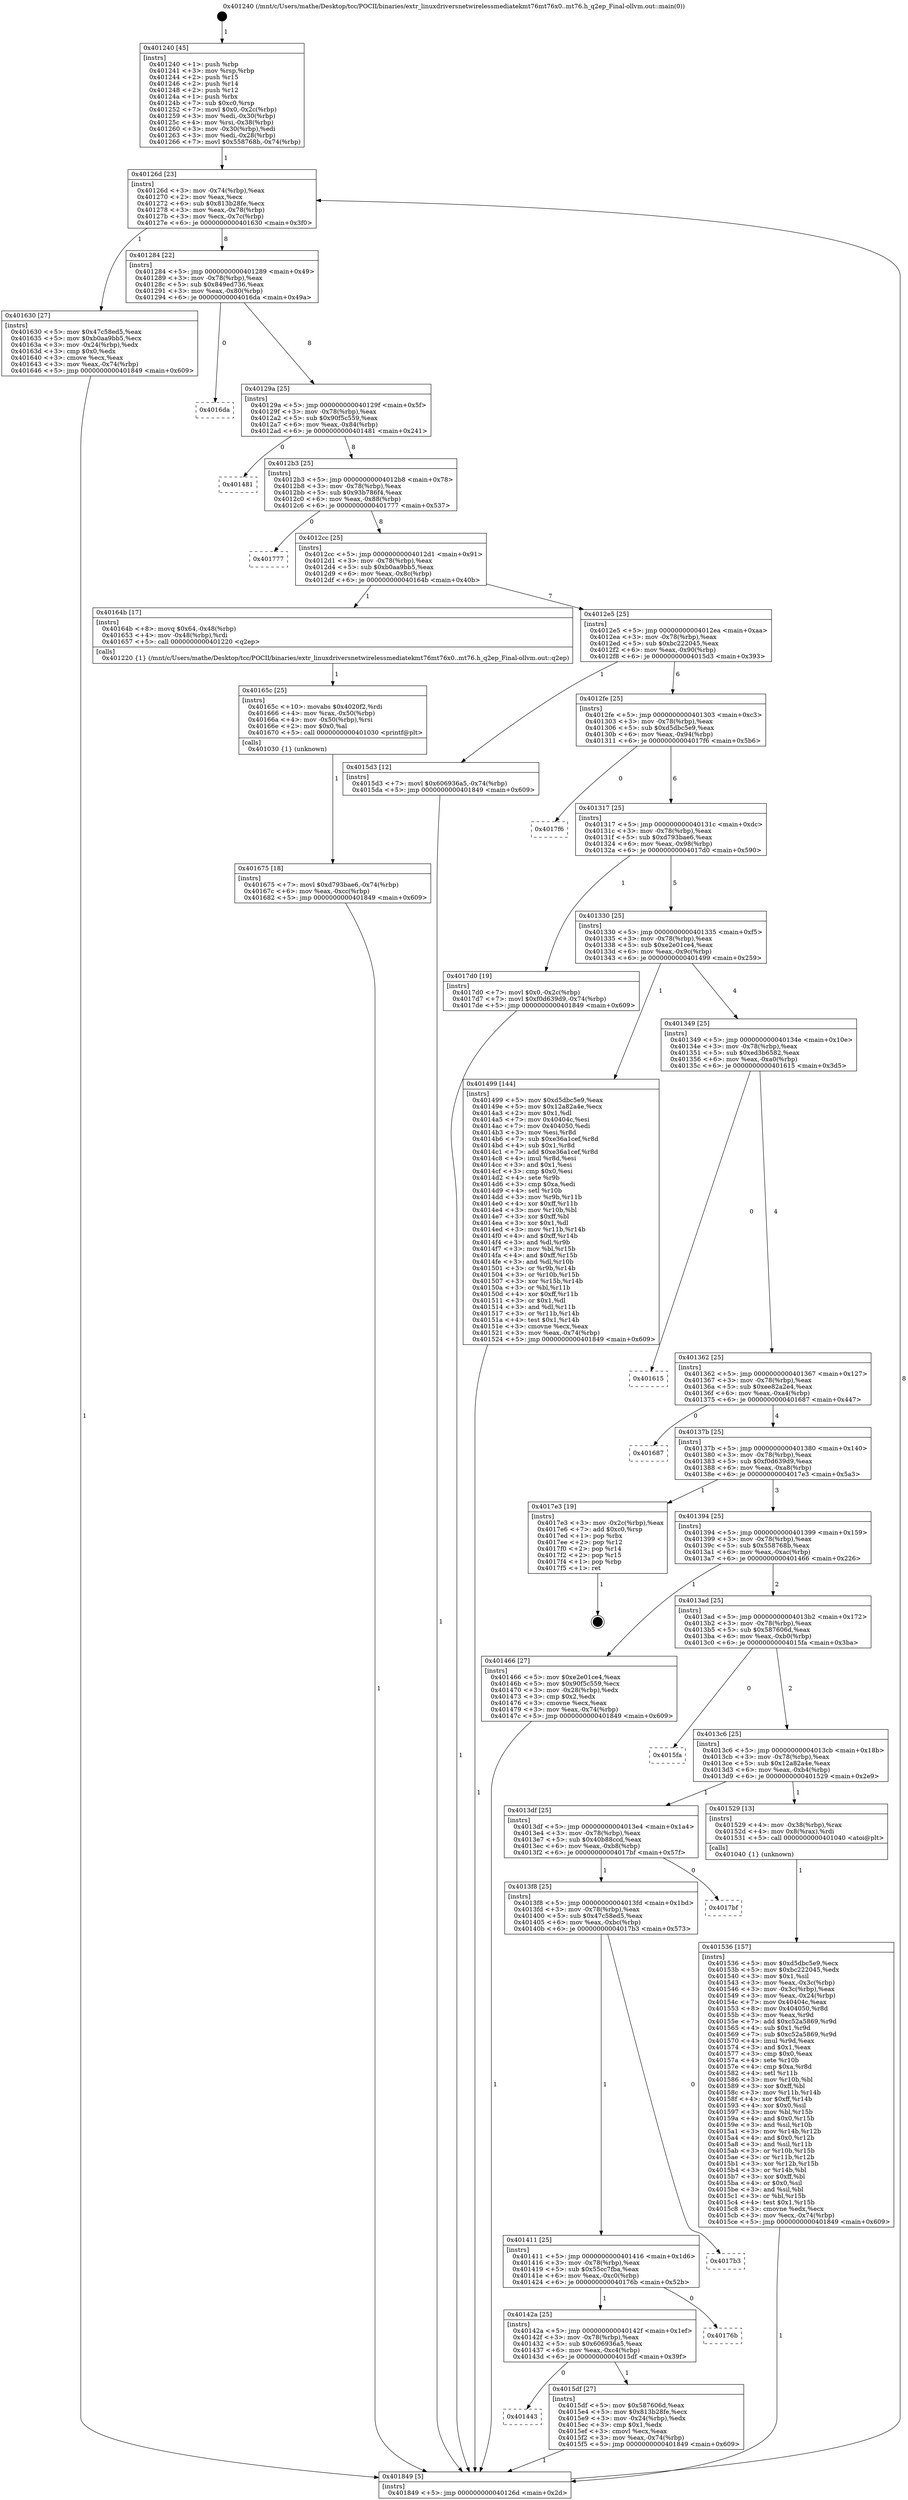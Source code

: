 digraph "0x401240" {
  label = "0x401240 (/mnt/c/Users/mathe/Desktop/tcc/POCII/binaries/extr_linuxdriversnetwirelessmediatekmt76mt76x0..mt76.h_q2ep_Final-ollvm.out::main(0))"
  labelloc = "t"
  node[shape=record]

  Entry [label="",width=0.3,height=0.3,shape=circle,fillcolor=black,style=filled]
  "0x40126d" [label="{
     0x40126d [23]\l
     | [instrs]\l
     &nbsp;&nbsp;0x40126d \<+3\>: mov -0x74(%rbp),%eax\l
     &nbsp;&nbsp;0x401270 \<+2\>: mov %eax,%ecx\l
     &nbsp;&nbsp;0x401272 \<+6\>: sub $0x813b28fe,%ecx\l
     &nbsp;&nbsp;0x401278 \<+3\>: mov %eax,-0x78(%rbp)\l
     &nbsp;&nbsp;0x40127b \<+3\>: mov %ecx,-0x7c(%rbp)\l
     &nbsp;&nbsp;0x40127e \<+6\>: je 0000000000401630 \<main+0x3f0\>\l
  }"]
  "0x401630" [label="{
     0x401630 [27]\l
     | [instrs]\l
     &nbsp;&nbsp;0x401630 \<+5\>: mov $0x47c58ed5,%eax\l
     &nbsp;&nbsp;0x401635 \<+5\>: mov $0xb0aa9bb5,%ecx\l
     &nbsp;&nbsp;0x40163a \<+3\>: mov -0x24(%rbp),%edx\l
     &nbsp;&nbsp;0x40163d \<+3\>: cmp $0x0,%edx\l
     &nbsp;&nbsp;0x401640 \<+3\>: cmove %ecx,%eax\l
     &nbsp;&nbsp;0x401643 \<+3\>: mov %eax,-0x74(%rbp)\l
     &nbsp;&nbsp;0x401646 \<+5\>: jmp 0000000000401849 \<main+0x609\>\l
  }"]
  "0x401284" [label="{
     0x401284 [22]\l
     | [instrs]\l
     &nbsp;&nbsp;0x401284 \<+5\>: jmp 0000000000401289 \<main+0x49\>\l
     &nbsp;&nbsp;0x401289 \<+3\>: mov -0x78(%rbp),%eax\l
     &nbsp;&nbsp;0x40128c \<+5\>: sub $0x849ed736,%eax\l
     &nbsp;&nbsp;0x401291 \<+3\>: mov %eax,-0x80(%rbp)\l
     &nbsp;&nbsp;0x401294 \<+6\>: je 00000000004016da \<main+0x49a\>\l
  }"]
  Exit [label="",width=0.3,height=0.3,shape=circle,fillcolor=black,style=filled,peripheries=2]
  "0x4016da" [label="{
     0x4016da\l
  }", style=dashed]
  "0x40129a" [label="{
     0x40129a [25]\l
     | [instrs]\l
     &nbsp;&nbsp;0x40129a \<+5\>: jmp 000000000040129f \<main+0x5f\>\l
     &nbsp;&nbsp;0x40129f \<+3\>: mov -0x78(%rbp),%eax\l
     &nbsp;&nbsp;0x4012a2 \<+5\>: sub $0x90f5c559,%eax\l
     &nbsp;&nbsp;0x4012a7 \<+6\>: mov %eax,-0x84(%rbp)\l
     &nbsp;&nbsp;0x4012ad \<+6\>: je 0000000000401481 \<main+0x241\>\l
  }"]
  "0x401675" [label="{
     0x401675 [18]\l
     | [instrs]\l
     &nbsp;&nbsp;0x401675 \<+7\>: movl $0xd793bae6,-0x74(%rbp)\l
     &nbsp;&nbsp;0x40167c \<+6\>: mov %eax,-0xcc(%rbp)\l
     &nbsp;&nbsp;0x401682 \<+5\>: jmp 0000000000401849 \<main+0x609\>\l
  }"]
  "0x401481" [label="{
     0x401481\l
  }", style=dashed]
  "0x4012b3" [label="{
     0x4012b3 [25]\l
     | [instrs]\l
     &nbsp;&nbsp;0x4012b3 \<+5\>: jmp 00000000004012b8 \<main+0x78\>\l
     &nbsp;&nbsp;0x4012b8 \<+3\>: mov -0x78(%rbp),%eax\l
     &nbsp;&nbsp;0x4012bb \<+5\>: sub $0x93b786f4,%eax\l
     &nbsp;&nbsp;0x4012c0 \<+6\>: mov %eax,-0x88(%rbp)\l
     &nbsp;&nbsp;0x4012c6 \<+6\>: je 0000000000401777 \<main+0x537\>\l
  }"]
  "0x40165c" [label="{
     0x40165c [25]\l
     | [instrs]\l
     &nbsp;&nbsp;0x40165c \<+10\>: movabs $0x4020f2,%rdi\l
     &nbsp;&nbsp;0x401666 \<+4\>: mov %rax,-0x50(%rbp)\l
     &nbsp;&nbsp;0x40166a \<+4\>: mov -0x50(%rbp),%rsi\l
     &nbsp;&nbsp;0x40166e \<+2\>: mov $0x0,%al\l
     &nbsp;&nbsp;0x401670 \<+5\>: call 0000000000401030 \<printf@plt\>\l
     | [calls]\l
     &nbsp;&nbsp;0x401030 \{1\} (unknown)\l
  }"]
  "0x401777" [label="{
     0x401777\l
  }", style=dashed]
  "0x4012cc" [label="{
     0x4012cc [25]\l
     | [instrs]\l
     &nbsp;&nbsp;0x4012cc \<+5\>: jmp 00000000004012d1 \<main+0x91\>\l
     &nbsp;&nbsp;0x4012d1 \<+3\>: mov -0x78(%rbp),%eax\l
     &nbsp;&nbsp;0x4012d4 \<+5\>: sub $0xb0aa9bb5,%eax\l
     &nbsp;&nbsp;0x4012d9 \<+6\>: mov %eax,-0x8c(%rbp)\l
     &nbsp;&nbsp;0x4012df \<+6\>: je 000000000040164b \<main+0x40b\>\l
  }"]
  "0x401443" [label="{
     0x401443\l
  }", style=dashed]
  "0x40164b" [label="{
     0x40164b [17]\l
     | [instrs]\l
     &nbsp;&nbsp;0x40164b \<+8\>: movq $0x64,-0x48(%rbp)\l
     &nbsp;&nbsp;0x401653 \<+4\>: mov -0x48(%rbp),%rdi\l
     &nbsp;&nbsp;0x401657 \<+5\>: call 0000000000401220 \<q2ep\>\l
     | [calls]\l
     &nbsp;&nbsp;0x401220 \{1\} (/mnt/c/Users/mathe/Desktop/tcc/POCII/binaries/extr_linuxdriversnetwirelessmediatekmt76mt76x0..mt76.h_q2ep_Final-ollvm.out::q2ep)\l
  }"]
  "0x4012e5" [label="{
     0x4012e5 [25]\l
     | [instrs]\l
     &nbsp;&nbsp;0x4012e5 \<+5\>: jmp 00000000004012ea \<main+0xaa\>\l
     &nbsp;&nbsp;0x4012ea \<+3\>: mov -0x78(%rbp),%eax\l
     &nbsp;&nbsp;0x4012ed \<+5\>: sub $0xbc222045,%eax\l
     &nbsp;&nbsp;0x4012f2 \<+6\>: mov %eax,-0x90(%rbp)\l
     &nbsp;&nbsp;0x4012f8 \<+6\>: je 00000000004015d3 \<main+0x393\>\l
  }"]
  "0x4015df" [label="{
     0x4015df [27]\l
     | [instrs]\l
     &nbsp;&nbsp;0x4015df \<+5\>: mov $0x587606d,%eax\l
     &nbsp;&nbsp;0x4015e4 \<+5\>: mov $0x813b28fe,%ecx\l
     &nbsp;&nbsp;0x4015e9 \<+3\>: mov -0x24(%rbp),%edx\l
     &nbsp;&nbsp;0x4015ec \<+3\>: cmp $0x1,%edx\l
     &nbsp;&nbsp;0x4015ef \<+3\>: cmovl %ecx,%eax\l
     &nbsp;&nbsp;0x4015f2 \<+3\>: mov %eax,-0x74(%rbp)\l
     &nbsp;&nbsp;0x4015f5 \<+5\>: jmp 0000000000401849 \<main+0x609\>\l
  }"]
  "0x4015d3" [label="{
     0x4015d3 [12]\l
     | [instrs]\l
     &nbsp;&nbsp;0x4015d3 \<+7\>: movl $0x606936a5,-0x74(%rbp)\l
     &nbsp;&nbsp;0x4015da \<+5\>: jmp 0000000000401849 \<main+0x609\>\l
  }"]
  "0x4012fe" [label="{
     0x4012fe [25]\l
     | [instrs]\l
     &nbsp;&nbsp;0x4012fe \<+5\>: jmp 0000000000401303 \<main+0xc3\>\l
     &nbsp;&nbsp;0x401303 \<+3\>: mov -0x78(%rbp),%eax\l
     &nbsp;&nbsp;0x401306 \<+5\>: sub $0xd5dbc5e9,%eax\l
     &nbsp;&nbsp;0x40130b \<+6\>: mov %eax,-0x94(%rbp)\l
     &nbsp;&nbsp;0x401311 \<+6\>: je 00000000004017f6 \<main+0x5b6\>\l
  }"]
  "0x40142a" [label="{
     0x40142a [25]\l
     | [instrs]\l
     &nbsp;&nbsp;0x40142a \<+5\>: jmp 000000000040142f \<main+0x1ef\>\l
     &nbsp;&nbsp;0x40142f \<+3\>: mov -0x78(%rbp),%eax\l
     &nbsp;&nbsp;0x401432 \<+5\>: sub $0x606936a5,%eax\l
     &nbsp;&nbsp;0x401437 \<+6\>: mov %eax,-0xc4(%rbp)\l
     &nbsp;&nbsp;0x40143d \<+6\>: je 00000000004015df \<main+0x39f\>\l
  }"]
  "0x4017f6" [label="{
     0x4017f6\l
  }", style=dashed]
  "0x401317" [label="{
     0x401317 [25]\l
     | [instrs]\l
     &nbsp;&nbsp;0x401317 \<+5\>: jmp 000000000040131c \<main+0xdc\>\l
     &nbsp;&nbsp;0x40131c \<+3\>: mov -0x78(%rbp),%eax\l
     &nbsp;&nbsp;0x40131f \<+5\>: sub $0xd793bae6,%eax\l
     &nbsp;&nbsp;0x401324 \<+6\>: mov %eax,-0x98(%rbp)\l
     &nbsp;&nbsp;0x40132a \<+6\>: je 00000000004017d0 \<main+0x590\>\l
  }"]
  "0x40176b" [label="{
     0x40176b\l
  }", style=dashed]
  "0x4017d0" [label="{
     0x4017d0 [19]\l
     | [instrs]\l
     &nbsp;&nbsp;0x4017d0 \<+7\>: movl $0x0,-0x2c(%rbp)\l
     &nbsp;&nbsp;0x4017d7 \<+7\>: movl $0xf0d639d9,-0x74(%rbp)\l
     &nbsp;&nbsp;0x4017de \<+5\>: jmp 0000000000401849 \<main+0x609\>\l
  }"]
  "0x401330" [label="{
     0x401330 [25]\l
     | [instrs]\l
     &nbsp;&nbsp;0x401330 \<+5\>: jmp 0000000000401335 \<main+0xf5\>\l
     &nbsp;&nbsp;0x401335 \<+3\>: mov -0x78(%rbp),%eax\l
     &nbsp;&nbsp;0x401338 \<+5\>: sub $0xe2e01ce4,%eax\l
     &nbsp;&nbsp;0x40133d \<+6\>: mov %eax,-0x9c(%rbp)\l
     &nbsp;&nbsp;0x401343 \<+6\>: je 0000000000401499 \<main+0x259\>\l
  }"]
  "0x401411" [label="{
     0x401411 [25]\l
     | [instrs]\l
     &nbsp;&nbsp;0x401411 \<+5\>: jmp 0000000000401416 \<main+0x1d6\>\l
     &nbsp;&nbsp;0x401416 \<+3\>: mov -0x78(%rbp),%eax\l
     &nbsp;&nbsp;0x401419 \<+5\>: sub $0x55cc7fba,%eax\l
     &nbsp;&nbsp;0x40141e \<+6\>: mov %eax,-0xc0(%rbp)\l
     &nbsp;&nbsp;0x401424 \<+6\>: je 000000000040176b \<main+0x52b\>\l
  }"]
  "0x401499" [label="{
     0x401499 [144]\l
     | [instrs]\l
     &nbsp;&nbsp;0x401499 \<+5\>: mov $0xd5dbc5e9,%eax\l
     &nbsp;&nbsp;0x40149e \<+5\>: mov $0x12a82a4e,%ecx\l
     &nbsp;&nbsp;0x4014a3 \<+2\>: mov $0x1,%dl\l
     &nbsp;&nbsp;0x4014a5 \<+7\>: mov 0x40404c,%esi\l
     &nbsp;&nbsp;0x4014ac \<+7\>: mov 0x404050,%edi\l
     &nbsp;&nbsp;0x4014b3 \<+3\>: mov %esi,%r8d\l
     &nbsp;&nbsp;0x4014b6 \<+7\>: sub $0xe36a1cef,%r8d\l
     &nbsp;&nbsp;0x4014bd \<+4\>: sub $0x1,%r8d\l
     &nbsp;&nbsp;0x4014c1 \<+7\>: add $0xe36a1cef,%r8d\l
     &nbsp;&nbsp;0x4014c8 \<+4\>: imul %r8d,%esi\l
     &nbsp;&nbsp;0x4014cc \<+3\>: and $0x1,%esi\l
     &nbsp;&nbsp;0x4014cf \<+3\>: cmp $0x0,%esi\l
     &nbsp;&nbsp;0x4014d2 \<+4\>: sete %r9b\l
     &nbsp;&nbsp;0x4014d6 \<+3\>: cmp $0xa,%edi\l
     &nbsp;&nbsp;0x4014d9 \<+4\>: setl %r10b\l
     &nbsp;&nbsp;0x4014dd \<+3\>: mov %r9b,%r11b\l
     &nbsp;&nbsp;0x4014e0 \<+4\>: xor $0xff,%r11b\l
     &nbsp;&nbsp;0x4014e4 \<+3\>: mov %r10b,%bl\l
     &nbsp;&nbsp;0x4014e7 \<+3\>: xor $0xff,%bl\l
     &nbsp;&nbsp;0x4014ea \<+3\>: xor $0x1,%dl\l
     &nbsp;&nbsp;0x4014ed \<+3\>: mov %r11b,%r14b\l
     &nbsp;&nbsp;0x4014f0 \<+4\>: and $0xff,%r14b\l
     &nbsp;&nbsp;0x4014f4 \<+3\>: and %dl,%r9b\l
     &nbsp;&nbsp;0x4014f7 \<+3\>: mov %bl,%r15b\l
     &nbsp;&nbsp;0x4014fa \<+4\>: and $0xff,%r15b\l
     &nbsp;&nbsp;0x4014fe \<+3\>: and %dl,%r10b\l
     &nbsp;&nbsp;0x401501 \<+3\>: or %r9b,%r14b\l
     &nbsp;&nbsp;0x401504 \<+3\>: or %r10b,%r15b\l
     &nbsp;&nbsp;0x401507 \<+3\>: xor %r15b,%r14b\l
     &nbsp;&nbsp;0x40150a \<+3\>: or %bl,%r11b\l
     &nbsp;&nbsp;0x40150d \<+4\>: xor $0xff,%r11b\l
     &nbsp;&nbsp;0x401511 \<+3\>: or $0x1,%dl\l
     &nbsp;&nbsp;0x401514 \<+3\>: and %dl,%r11b\l
     &nbsp;&nbsp;0x401517 \<+3\>: or %r11b,%r14b\l
     &nbsp;&nbsp;0x40151a \<+4\>: test $0x1,%r14b\l
     &nbsp;&nbsp;0x40151e \<+3\>: cmovne %ecx,%eax\l
     &nbsp;&nbsp;0x401521 \<+3\>: mov %eax,-0x74(%rbp)\l
     &nbsp;&nbsp;0x401524 \<+5\>: jmp 0000000000401849 \<main+0x609\>\l
  }"]
  "0x401349" [label="{
     0x401349 [25]\l
     | [instrs]\l
     &nbsp;&nbsp;0x401349 \<+5\>: jmp 000000000040134e \<main+0x10e\>\l
     &nbsp;&nbsp;0x40134e \<+3\>: mov -0x78(%rbp),%eax\l
     &nbsp;&nbsp;0x401351 \<+5\>: sub $0xed3b6582,%eax\l
     &nbsp;&nbsp;0x401356 \<+6\>: mov %eax,-0xa0(%rbp)\l
     &nbsp;&nbsp;0x40135c \<+6\>: je 0000000000401615 \<main+0x3d5\>\l
  }"]
  "0x4017b3" [label="{
     0x4017b3\l
  }", style=dashed]
  "0x401615" [label="{
     0x401615\l
  }", style=dashed]
  "0x401362" [label="{
     0x401362 [25]\l
     | [instrs]\l
     &nbsp;&nbsp;0x401362 \<+5\>: jmp 0000000000401367 \<main+0x127\>\l
     &nbsp;&nbsp;0x401367 \<+3\>: mov -0x78(%rbp),%eax\l
     &nbsp;&nbsp;0x40136a \<+5\>: sub $0xee82a2e4,%eax\l
     &nbsp;&nbsp;0x40136f \<+6\>: mov %eax,-0xa4(%rbp)\l
     &nbsp;&nbsp;0x401375 \<+6\>: je 0000000000401687 \<main+0x447\>\l
  }"]
  "0x4013f8" [label="{
     0x4013f8 [25]\l
     | [instrs]\l
     &nbsp;&nbsp;0x4013f8 \<+5\>: jmp 00000000004013fd \<main+0x1bd\>\l
     &nbsp;&nbsp;0x4013fd \<+3\>: mov -0x78(%rbp),%eax\l
     &nbsp;&nbsp;0x401400 \<+5\>: sub $0x47c58ed5,%eax\l
     &nbsp;&nbsp;0x401405 \<+6\>: mov %eax,-0xbc(%rbp)\l
     &nbsp;&nbsp;0x40140b \<+6\>: je 00000000004017b3 \<main+0x573\>\l
  }"]
  "0x401687" [label="{
     0x401687\l
  }", style=dashed]
  "0x40137b" [label="{
     0x40137b [25]\l
     | [instrs]\l
     &nbsp;&nbsp;0x40137b \<+5\>: jmp 0000000000401380 \<main+0x140\>\l
     &nbsp;&nbsp;0x401380 \<+3\>: mov -0x78(%rbp),%eax\l
     &nbsp;&nbsp;0x401383 \<+5\>: sub $0xf0d639d9,%eax\l
     &nbsp;&nbsp;0x401388 \<+6\>: mov %eax,-0xa8(%rbp)\l
     &nbsp;&nbsp;0x40138e \<+6\>: je 00000000004017e3 \<main+0x5a3\>\l
  }"]
  "0x4017bf" [label="{
     0x4017bf\l
  }", style=dashed]
  "0x4017e3" [label="{
     0x4017e3 [19]\l
     | [instrs]\l
     &nbsp;&nbsp;0x4017e3 \<+3\>: mov -0x2c(%rbp),%eax\l
     &nbsp;&nbsp;0x4017e6 \<+7\>: add $0xc0,%rsp\l
     &nbsp;&nbsp;0x4017ed \<+1\>: pop %rbx\l
     &nbsp;&nbsp;0x4017ee \<+2\>: pop %r12\l
     &nbsp;&nbsp;0x4017f0 \<+2\>: pop %r14\l
     &nbsp;&nbsp;0x4017f2 \<+2\>: pop %r15\l
     &nbsp;&nbsp;0x4017f4 \<+1\>: pop %rbp\l
     &nbsp;&nbsp;0x4017f5 \<+1\>: ret\l
  }"]
  "0x401394" [label="{
     0x401394 [25]\l
     | [instrs]\l
     &nbsp;&nbsp;0x401394 \<+5\>: jmp 0000000000401399 \<main+0x159\>\l
     &nbsp;&nbsp;0x401399 \<+3\>: mov -0x78(%rbp),%eax\l
     &nbsp;&nbsp;0x40139c \<+5\>: sub $0x558768b,%eax\l
     &nbsp;&nbsp;0x4013a1 \<+6\>: mov %eax,-0xac(%rbp)\l
     &nbsp;&nbsp;0x4013a7 \<+6\>: je 0000000000401466 \<main+0x226\>\l
  }"]
  "0x401536" [label="{
     0x401536 [157]\l
     | [instrs]\l
     &nbsp;&nbsp;0x401536 \<+5\>: mov $0xd5dbc5e9,%ecx\l
     &nbsp;&nbsp;0x40153b \<+5\>: mov $0xbc222045,%edx\l
     &nbsp;&nbsp;0x401540 \<+3\>: mov $0x1,%sil\l
     &nbsp;&nbsp;0x401543 \<+3\>: mov %eax,-0x3c(%rbp)\l
     &nbsp;&nbsp;0x401546 \<+3\>: mov -0x3c(%rbp),%eax\l
     &nbsp;&nbsp;0x401549 \<+3\>: mov %eax,-0x24(%rbp)\l
     &nbsp;&nbsp;0x40154c \<+7\>: mov 0x40404c,%eax\l
     &nbsp;&nbsp;0x401553 \<+8\>: mov 0x404050,%r8d\l
     &nbsp;&nbsp;0x40155b \<+3\>: mov %eax,%r9d\l
     &nbsp;&nbsp;0x40155e \<+7\>: add $0xc52a5869,%r9d\l
     &nbsp;&nbsp;0x401565 \<+4\>: sub $0x1,%r9d\l
     &nbsp;&nbsp;0x401569 \<+7\>: sub $0xc52a5869,%r9d\l
     &nbsp;&nbsp;0x401570 \<+4\>: imul %r9d,%eax\l
     &nbsp;&nbsp;0x401574 \<+3\>: and $0x1,%eax\l
     &nbsp;&nbsp;0x401577 \<+3\>: cmp $0x0,%eax\l
     &nbsp;&nbsp;0x40157a \<+4\>: sete %r10b\l
     &nbsp;&nbsp;0x40157e \<+4\>: cmp $0xa,%r8d\l
     &nbsp;&nbsp;0x401582 \<+4\>: setl %r11b\l
     &nbsp;&nbsp;0x401586 \<+3\>: mov %r10b,%bl\l
     &nbsp;&nbsp;0x401589 \<+3\>: xor $0xff,%bl\l
     &nbsp;&nbsp;0x40158c \<+3\>: mov %r11b,%r14b\l
     &nbsp;&nbsp;0x40158f \<+4\>: xor $0xff,%r14b\l
     &nbsp;&nbsp;0x401593 \<+4\>: xor $0x0,%sil\l
     &nbsp;&nbsp;0x401597 \<+3\>: mov %bl,%r15b\l
     &nbsp;&nbsp;0x40159a \<+4\>: and $0x0,%r15b\l
     &nbsp;&nbsp;0x40159e \<+3\>: and %sil,%r10b\l
     &nbsp;&nbsp;0x4015a1 \<+3\>: mov %r14b,%r12b\l
     &nbsp;&nbsp;0x4015a4 \<+4\>: and $0x0,%r12b\l
     &nbsp;&nbsp;0x4015a8 \<+3\>: and %sil,%r11b\l
     &nbsp;&nbsp;0x4015ab \<+3\>: or %r10b,%r15b\l
     &nbsp;&nbsp;0x4015ae \<+3\>: or %r11b,%r12b\l
     &nbsp;&nbsp;0x4015b1 \<+3\>: xor %r12b,%r15b\l
     &nbsp;&nbsp;0x4015b4 \<+3\>: or %r14b,%bl\l
     &nbsp;&nbsp;0x4015b7 \<+3\>: xor $0xff,%bl\l
     &nbsp;&nbsp;0x4015ba \<+4\>: or $0x0,%sil\l
     &nbsp;&nbsp;0x4015be \<+3\>: and %sil,%bl\l
     &nbsp;&nbsp;0x4015c1 \<+3\>: or %bl,%r15b\l
     &nbsp;&nbsp;0x4015c4 \<+4\>: test $0x1,%r15b\l
     &nbsp;&nbsp;0x4015c8 \<+3\>: cmovne %edx,%ecx\l
     &nbsp;&nbsp;0x4015cb \<+3\>: mov %ecx,-0x74(%rbp)\l
     &nbsp;&nbsp;0x4015ce \<+5\>: jmp 0000000000401849 \<main+0x609\>\l
  }"]
  "0x401466" [label="{
     0x401466 [27]\l
     | [instrs]\l
     &nbsp;&nbsp;0x401466 \<+5\>: mov $0xe2e01ce4,%eax\l
     &nbsp;&nbsp;0x40146b \<+5\>: mov $0x90f5c559,%ecx\l
     &nbsp;&nbsp;0x401470 \<+3\>: mov -0x28(%rbp),%edx\l
     &nbsp;&nbsp;0x401473 \<+3\>: cmp $0x2,%edx\l
     &nbsp;&nbsp;0x401476 \<+3\>: cmovne %ecx,%eax\l
     &nbsp;&nbsp;0x401479 \<+3\>: mov %eax,-0x74(%rbp)\l
     &nbsp;&nbsp;0x40147c \<+5\>: jmp 0000000000401849 \<main+0x609\>\l
  }"]
  "0x4013ad" [label="{
     0x4013ad [25]\l
     | [instrs]\l
     &nbsp;&nbsp;0x4013ad \<+5\>: jmp 00000000004013b2 \<main+0x172\>\l
     &nbsp;&nbsp;0x4013b2 \<+3\>: mov -0x78(%rbp),%eax\l
     &nbsp;&nbsp;0x4013b5 \<+5\>: sub $0x587606d,%eax\l
     &nbsp;&nbsp;0x4013ba \<+6\>: mov %eax,-0xb0(%rbp)\l
     &nbsp;&nbsp;0x4013c0 \<+6\>: je 00000000004015fa \<main+0x3ba\>\l
  }"]
  "0x401849" [label="{
     0x401849 [5]\l
     | [instrs]\l
     &nbsp;&nbsp;0x401849 \<+5\>: jmp 000000000040126d \<main+0x2d\>\l
  }"]
  "0x401240" [label="{
     0x401240 [45]\l
     | [instrs]\l
     &nbsp;&nbsp;0x401240 \<+1\>: push %rbp\l
     &nbsp;&nbsp;0x401241 \<+3\>: mov %rsp,%rbp\l
     &nbsp;&nbsp;0x401244 \<+2\>: push %r15\l
     &nbsp;&nbsp;0x401246 \<+2\>: push %r14\l
     &nbsp;&nbsp;0x401248 \<+2\>: push %r12\l
     &nbsp;&nbsp;0x40124a \<+1\>: push %rbx\l
     &nbsp;&nbsp;0x40124b \<+7\>: sub $0xc0,%rsp\l
     &nbsp;&nbsp;0x401252 \<+7\>: movl $0x0,-0x2c(%rbp)\l
     &nbsp;&nbsp;0x401259 \<+3\>: mov %edi,-0x30(%rbp)\l
     &nbsp;&nbsp;0x40125c \<+4\>: mov %rsi,-0x38(%rbp)\l
     &nbsp;&nbsp;0x401260 \<+3\>: mov -0x30(%rbp),%edi\l
     &nbsp;&nbsp;0x401263 \<+3\>: mov %edi,-0x28(%rbp)\l
     &nbsp;&nbsp;0x401266 \<+7\>: movl $0x558768b,-0x74(%rbp)\l
  }"]
  "0x4013df" [label="{
     0x4013df [25]\l
     | [instrs]\l
     &nbsp;&nbsp;0x4013df \<+5\>: jmp 00000000004013e4 \<main+0x1a4\>\l
     &nbsp;&nbsp;0x4013e4 \<+3\>: mov -0x78(%rbp),%eax\l
     &nbsp;&nbsp;0x4013e7 \<+5\>: sub $0x40b88ccd,%eax\l
     &nbsp;&nbsp;0x4013ec \<+6\>: mov %eax,-0xb8(%rbp)\l
     &nbsp;&nbsp;0x4013f2 \<+6\>: je 00000000004017bf \<main+0x57f\>\l
  }"]
  "0x4015fa" [label="{
     0x4015fa\l
  }", style=dashed]
  "0x4013c6" [label="{
     0x4013c6 [25]\l
     | [instrs]\l
     &nbsp;&nbsp;0x4013c6 \<+5\>: jmp 00000000004013cb \<main+0x18b\>\l
     &nbsp;&nbsp;0x4013cb \<+3\>: mov -0x78(%rbp),%eax\l
     &nbsp;&nbsp;0x4013ce \<+5\>: sub $0x12a82a4e,%eax\l
     &nbsp;&nbsp;0x4013d3 \<+6\>: mov %eax,-0xb4(%rbp)\l
     &nbsp;&nbsp;0x4013d9 \<+6\>: je 0000000000401529 \<main+0x2e9\>\l
  }"]
  "0x401529" [label="{
     0x401529 [13]\l
     | [instrs]\l
     &nbsp;&nbsp;0x401529 \<+4\>: mov -0x38(%rbp),%rax\l
     &nbsp;&nbsp;0x40152d \<+4\>: mov 0x8(%rax),%rdi\l
     &nbsp;&nbsp;0x401531 \<+5\>: call 0000000000401040 \<atoi@plt\>\l
     | [calls]\l
     &nbsp;&nbsp;0x401040 \{1\} (unknown)\l
  }"]
  Entry -> "0x401240" [label=" 1"]
  "0x40126d" -> "0x401630" [label=" 1"]
  "0x40126d" -> "0x401284" [label=" 8"]
  "0x4017e3" -> Exit [label=" 1"]
  "0x401284" -> "0x4016da" [label=" 0"]
  "0x401284" -> "0x40129a" [label=" 8"]
  "0x4017d0" -> "0x401849" [label=" 1"]
  "0x40129a" -> "0x401481" [label=" 0"]
  "0x40129a" -> "0x4012b3" [label=" 8"]
  "0x401675" -> "0x401849" [label=" 1"]
  "0x4012b3" -> "0x401777" [label=" 0"]
  "0x4012b3" -> "0x4012cc" [label=" 8"]
  "0x40165c" -> "0x401675" [label=" 1"]
  "0x4012cc" -> "0x40164b" [label=" 1"]
  "0x4012cc" -> "0x4012e5" [label=" 7"]
  "0x40164b" -> "0x40165c" [label=" 1"]
  "0x4012e5" -> "0x4015d3" [label=" 1"]
  "0x4012e5" -> "0x4012fe" [label=" 6"]
  "0x401630" -> "0x401849" [label=" 1"]
  "0x4012fe" -> "0x4017f6" [label=" 0"]
  "0x4012fe" -> "0x401317" [label=" 6"]
  "0x40142a" -> "0x401443" [label=" 0"]
  "0x401317" -> "0x4017d0" [label=" 1"]
  "0x401317" -> "0x401330" [label=" 5"]
  "0x40142a" -> "0x4015df" [label=" 1"]
  "0x401330" -> "0x401499" [label=" 1"]
  "0x401330" -> "0x401349" [label=" 4"]
  "0x401411" -> "0x40142a" [label=" 1"]
  "0x401349" -> "0x401615" [label=" 0"]
  "0x401349" -> "0x401362" [label=" 4"]
  "0x401411" -> "0x40176b" [label=" 0"]
  "0x401362" -> "0x401687" [label=" 0"]
  "0x401362" -> "0x40137b" [label=" 4"]
  "0x4013f8" -> "0x401411" [label=" 1"]
  "0x40137b" -> "0x4017e3" [label=" 1"]
  "0x40137b" -> "0x401394" [label=" 3"]
  "0x4013f8" -> "0x4017b3" [label=" 0"]
  "0x401394" -> "0x401466" [label=" 1"]
  "0x401394" -> "0x4013ad" [label=" 2"]
  "0x401466" -> "0x401849" [label=" 1"]
  "0x401240" -> "0x40126d" [label=" 1"]
  "0x401849" -> "0x40126d" [label=" 8"]
  "0x401499" -> "0x401849" [label=" 1"]
  "0x4013df" -> "0x4013f8" [label=" 1"]
  "0x4013ad" -> "0x4015fa" [label=" 0"]
  "0x4013ad" -> "0x4013c6" [label=" 2"]
  "0x4013df" -> "0x4017bf" [label=" 0"]
  "0x4013c6" -> "0x401529" [label=" 1"]
  "0x4013c6" -> "0x4013df" [label=" 1"]
  "0x401529" -> "0x401536" [label=" 1"]
  "0x401536" -> "0x401849" [label=" 1"]
  "0x4015d3" -> "0x401849" [label=" 1"]
  "0x4015df" -> "0x401849" [label=" 1"]
}
